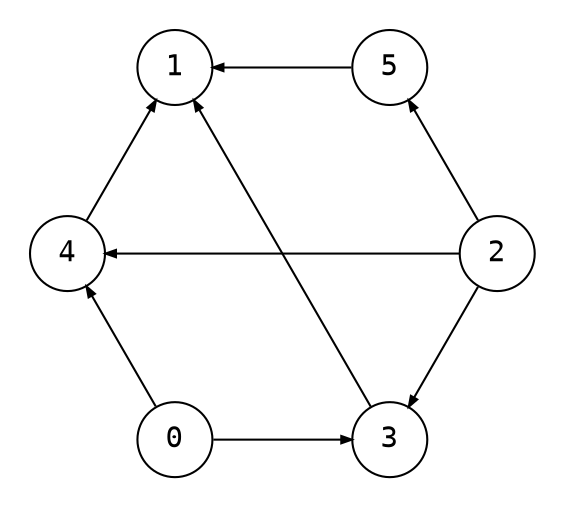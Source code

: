 digraph {
    node [shape=circle, fontname="monospace"];
    edge [arrowsize=0.5, fontname="monospace"];
    layout=circo;
    pad=0.2;

    0 [label="0"];
    1 [label="1"];
    2 [label="2"];
    3 [label="3"];
    4 [label="4"];
    5 [label="5"];

    0 -> {3, 4};
    2 -> {3, 4, 5};
    3 -> {1};
    4 -> {1};
    5 -> {1};
}